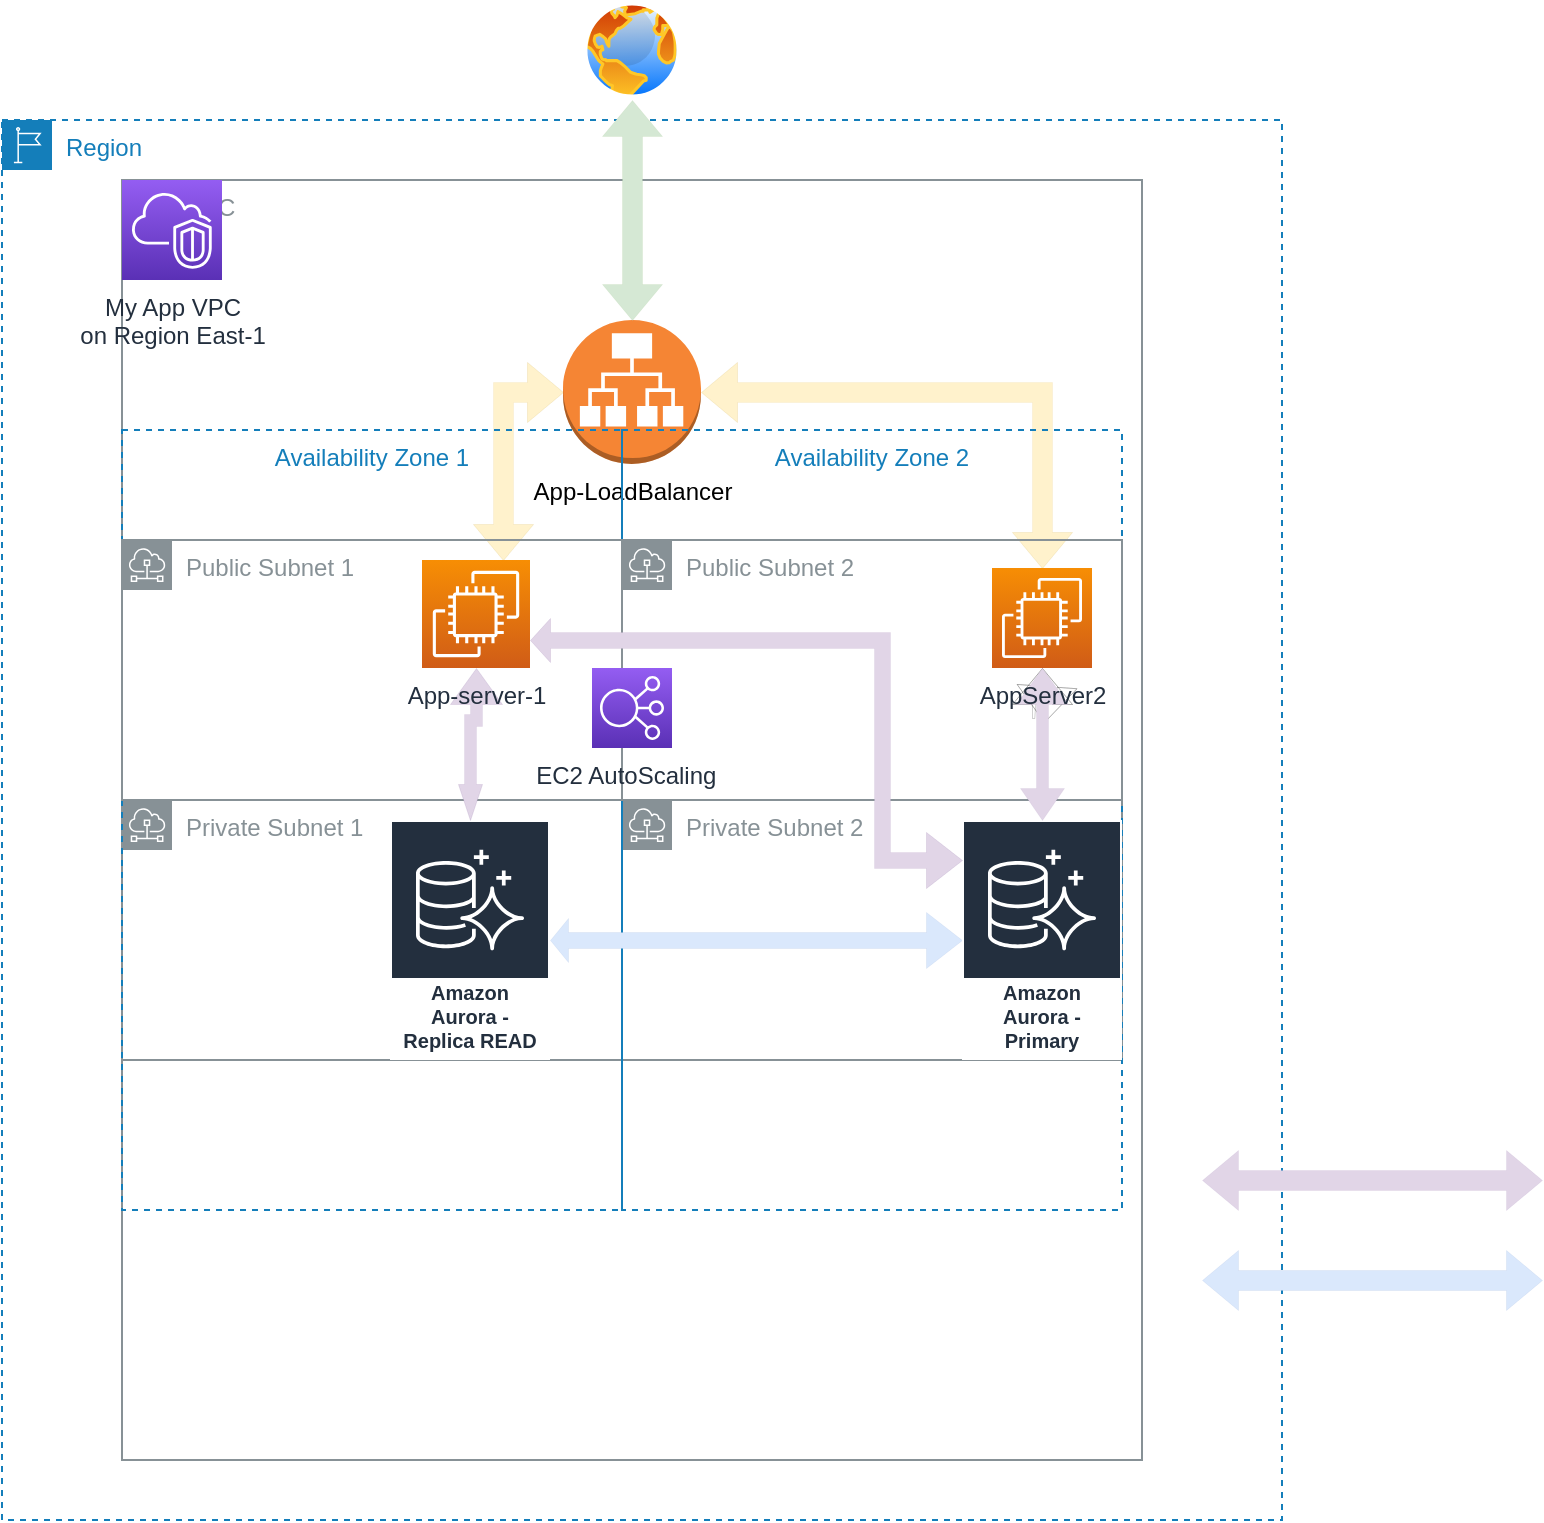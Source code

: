 <mxfile version="20.6.0" type="github">
  <diagram id="V0SKFslh1R-l_xW6zh11" name="Page-1">
    <mxGraphModel dx="1298" dy="755" grid="1" gridSize="10" guides="1" tooltips="1" connect="1" arrows="1" fold="1" page="1" pageScale="1" pageWidth="850" pageHeight="1100" math="0" shadow="0">
      <root>
        <mxCell id="0" />
        <mxCell id="1" parent="0" />
        <mxCell id="fdvzgMosKeMTkPVSDouf-2" value="Region" style="points=[[0,0],[0.25,0],[0.5,0],[0.75,0],[1,0],[1,0.25],[1,0.5],[1,0.75],[1,1],[0.75,1],[0.5,1],[0.25,1],[0,1],[0,0.75],[0,0.5],[0,0.25]];outlineConnect=0;gradientColor=none;html=1;whiteSpace=wrap;fontSize=12;fontStyle=0;container=1;pointerEvents=0;collapsible=0;recursiveResize=0;shape=mxgraph.aws4.group;grIcon=mxgraph.aws4.group_region;strokeColor=#147EBA;fillColor=none;verticalAlign=top;align=left;spacingLeft=30;fontColor=#147EBA;dashed=1;fontFamily=Helvetica;" vertex="1" parent="1">
          <mxGeometry x="70" y="150" width="640" height="700" as="geometry" />
        </mxCell>
        <mxCell id="eezExMRovuZgALRwF7a9-36" value="Private Subnet 1" style="sketch=0;outlineConnect=0;gradientColor=none;html=1;whiteSpace=wrap;fontSize=12;fontStyle=0;shape=mxgraph.aws4.group;grIcon=mxgraph.aws4.group_subnet;strokeColor=#879196;fillColor=none;verticalAlign=top;align=left;spacingLeft=30;fontColor=#879196;dashed=0;" parent="1" vertex="1">
          <mxGeometry x="130" y="490" width="250" height="130" as="geometry" />
        </mxCell>
        <mxCell id="eezExMRovuZgALRwF7a9-37" value="Private Subnet 2" style="sketch=0;outlineConnect=0;gradientColor=none;html=1;whiteSpace=wrap;fontSize=12;fontStyle=0;shape=mxgraph.aws4.group;grIcon=mxgraph.aws4.group_subnet;strokeColor=#879196;fillColor=none;verticalAlign=top;align=left;spacingLeft=30;fontColor=#879196;dashed=0;" parent="1" vertex="1">
          <mxGeometry x="380" y="490" width="250" height="130" as="geometry" />
        </mxCell>
        <mxCell id="eezExMRovuZgALRwF7a9-2" value="VPC" style="sketch=0;outlineConnect=0;gradientColor=none;html=1;whiteSpace=wrap;fontSize=12;fontStyle=0;shape=mxgraph.aws4.group;grIcon=mxgraph.aws4.group_vpc;strokeColor=#879196;fillColor=none;verticalAlign=top;align=left;spacingLeft=30;fontColor=#879196;dashed=0;movable=0;resizable=0;rotatable=0;deletable=0;editable=0;connectable=0;" parent="1" vertex="1">
          <mxGeometry x="130" y="180" width="510" height="640" as="geometry" />
        </mxCell>
        <mxCell id="eezExMRovuZgALRwF7a9-69" style="edgeStyle=orthogonalEdgeStyle;shape=flexArrow;rounded=0;orthogonalLoop=1;jettySize=auto;html=1;entryX=0.75;entryY=0;entryDx=0;entryDy=0;entryPerimeter=0;strokeWidth=0;startArrow=block;fillColor=#fff2cc;strokeColor=#d6b656;" parent="1" source="eezExMRovuZgALRwF7a9-12" target="eezExMRovuZgALRwF7a9-4" edge="1">
          <mxGeometry relative="1" as="geometry" />
        </mxCell>
        <mxCell id="eezExMRovuZgALRwF7a9-72" style="edgeStyle=orthogonalEdgeStyle;shape=flexArrow;rounded=0;orthogonalLoop=1;jettySize=auto;html=1;exitX=1;exitY=0.5;exitDx=0;exitDy=0;exitPerimeter=0;strokeWidth=0;startArrow=block;fillColor=#fff2cc;strokeColor=#d6b656;" parent="1" source="eezExMRovuZgALRwF7a9-12" target="eezExMRovuZgALRwF7a9-5" edge="1">
          <mxGeometry relative="1" as="geometry" />
        </mxCell>
        <mxCell id="eezExMRovuZgALRwF7a9-12" value="App-LoadBalancer" style="outlineConnect=0;dashed=0;verticalLabelPosition=bottom;verticalAlign=top;align=center;html=1;shape=mxgraph.aws3.application_load_balancer;fillColor=#F58534;gradientColor=none;" parent="1" vertex="1">
          <mxGeometry x="350.5" y="250" width="69" height="72" as="geometry" />
        </mxCell>
        <mxCell id="eezExMRovuZgALRwF7a9-28" value="Availability Zone 2" style="fillColor=none;strokeColor=#147EBA;dashed=1;verticalAlign=top;fontStyle=0;fontColor=#147EBA;movable=0;resizable=0;rotatable=0;deletable=0;editable=0;connectable=0;" parent="1" vertex="1">
          <mxGeometry x="380" y="305" width="250" height="390" as="geometry" />
        </mxCell>
        <mxCell id="eezExMRovuZgALRwF7a9-27" value="Availability Zone 1" style="fillColor=none;strokeColor=#147EBA;dashed=1;verticalAlign=top;fontStyle=0;fontColor=#147EBA;movable=0;resizable=0;rotatable=0;deletable=0;editable=0;connectable=0;" parent="1" vertex="1">
          <mxGeometry x="130" y="305" width="250" height="390" as="geometry" />
        </mxCell>
        <mxCell id="eezExMRovuZgALRwF7a9-26" value="My App VPC &lt;br&gt;on Region East-1" style="sketch=0;points=[[0,0,0],[0.25,0,0],[0.5,0,0],[0.75,0,0],[1,0,0],[0,1,0],[0.25,1,0],[0.5,1,0],[0.75,1,0],[1,1,0],[0,0.25,0],[0,0.5,0],[0,0.75,0],[1,0.25,0],[1,0.5,0],[1,0.75,0]];outlineConnect=0;fontColor=#232F3E;gradientColor=#945DF2;gradientDirection=north;fillColor=#5A30B5;strokeColor=#ffffff;dashed=0;verticalLabelPosition=bottom;verticalAlign=top;align=center;html=1;fontSize=12;fontStyle=0;aspect=fixed;shape=mxgraph.aws4.resourceIcon;resIcon=mxgraph.aws4.vpc;" parent="1" vertex="1">
          <mxGeometry x="130" y="180" width="50" height="50" as="geometry" />
        </mxCell>
        <mxCell id="eezExMRovuZgALRwF7a9-55" style="edgeStyle=orthogonalEdgeStyle;shape=flexArrow;rounded=0;orthogonalLoop=1;jettySize=auto;html=1;strokeWidth=0;startArrow=block;fillColor=#dae8fc;strokeColor=#6c8ebf;width=8;endSize=3;endWidth=14;" parent="1" source="eezExMRovuZgALRwF7a9-21" target="eezExMRovuZgALRwF7a9-22" edge="1">
          <mxGeometry relative="1" as="geometry" />
        </mxCell>
        <mxCell id="eezExMRovuZgALRwF7a9-21" value="Amazon&lt;br&gt;Aurora - Primary" style="sketch=0;outlineConnect=0;fontColor=#232F3E;gradientColor=none;strokeColor=#ffffff;fillColor=#232F3E;dashed=0;verticalLabelPosition=middle;verticalAlign=bottom;align=center;html=1;whiteSpace=wrap;fontSize=10;fontStyle=1;spacing=3;shape=mxgraph.aws4.productIcon;prIcon=mxgraph.aws4.aurora;" parent="1" vertex="1">
          <mxGeometry x="550" y="500" width="80" height="120" as="geometry" />
        </mxCell>
        <mxCell id="eezExMRovuZgALRwF7a9-22" value="&lt;br&gt;&lt;br&gt;&lt;br&gt;&lt;br&gt;&lt;br&gt;&lt;br&gt;&lt;br&gt;&amp;nbsp; &amp;nbsp; &amp;nbsp; &amp;nbsp; &amp;nbsp; &amp;nbsp; &amp;nbsp; &amp;nbsp; &amp;nbsp; &amp;nbsp; &amp;nbsp; Amazon&lt;br&gt;Aurora - Replica READ" style="sketch=0;outlineConnect=0;fontColor=#232F3E;gradientColor=none;strokeColor=#ffffff;fillColor=#232F3E;dashed=0;verticalLabelPosition=middle;verticalAlign=bottom;align=center;html=1;whiteSpace=wrap;fontSize=10;fontStyle=1;spacing=3;shape=mxgraph.aws4.productIcon;prIcon=mxgraph.aws4.aurora;" parent="1" vertex="1">
          <mxGeometry x="264" y="500" width="80" height="120" as="geometry" />
        </mxCell>
        <mxCell id="eezExMRovuZgALRwF7a9-34" value="Public Subnet 1" style="sketch=0;outlineConnect=0;gradientColor=none;html=1;whiteSpace=wrap;fontSize=12;fontStyle=0;shape=mxgraph.aws4.group;grIcon=mxgraph.aws4.group_subnet;strokeColor=#879196;fillColor=none;verticalAlign=top;align=left;spacingLeft=30;fontColor=#879196;dashed=0;movable=0;resizable=0;rotatable=0;deletable=0;editable=0;connectable=0;" parent="1" vertex="1">
          <mxGeometry x="130" y="360" width="250" height="130" as="geometry" />
        </mxCell>
        <mxCell id="eezExMRovuZgALRwF7a9-35" value="Public Subnet 2&lt;span style=&quot;caret-color: rgba(0, 0, 0, 0); color: rgba(0, 0, 0, 0); font-family: monospace; font-size: 0px;&quot;&gt;%3CmxGraphModel%3E%3Croot%3E%3CmxCell%20id%3D%220%22%2F%3E%3CmxCell%20id%3D%221%22%20parent%3D%220%22%2F%3E%3CmxCell%20id%3D%222%22%20value%3D%22Public%20Subnet%201%22%20style%3D%22sketch%3D0%3BoutlineConnect%3D0%3BgradientColor%3Dnone%3Bhtml%3D1%3BwhiteSpace%3Dwrap%3BfontSize%3D12%3BfontStyle%3D0%3Bshape%3Dmxgraph.aws4.group%3BgrIcon%3Dmxgraph.aws4.group_subnet%3BstrokeColor%3D%23879196%3BfillColor%3Dnone%3BverticalAlign%3Dtop%3Balign%3Dleft%3BspacingLeft%3D30%3BfontColor%3D%23879196%3Bdashed%3D0%3B%22%20vertex%3D%221%22%20parent%3D%221%22%3E%3CmxGeometry%20x%3D%22130%22%20y%3D%22360%22%20width%3D%22250%22%20height%3D%22130%22%20as%3D%22geometry%22%2F%3E%3C%2FmxCell%3E%3C%2Froot%3E%3C%2FmxGraphModel%3E&lt;/span&gt;" style="sketch=0;outlineConnect=0;gradientColor=none;html=1;whiteSpace=wrap;fontSize=12;fontStyle=0;shape=mxgraph.aws4.group;grIcon=mxgraph.aws4.group_subnet;strokeColor=#879196;fillColor=none;verticalAlign=top;align=left;spacingLeft=30;fontColor=#879196;dashed=0;movable=0;resizable=0;rotatable=0;deletable=0;editable=0;connectable=0;" parent="1" vertex="1">
          <mxGeometry x="380" y="360" width="250" height="130" as="geometry" />
        </mxCell>
        <mxCell id="eezExMRovuZgALRwF7a9-43" style="edgeStyle=orthogonalEdgeStyle;rounded=0;orthogonalLoop=1;jettySize=auto;html=1;shape=flexArrow;strokeWidth=0;startArrow=block;fillColor=#e1d5e7;strokeColor=#9673a6;width=6;endSize=6;endWidth=6;" parent="1" source="eezExMRovuZgALRwF7a9-4" target="eezExMRovuZgALRwF7a9-22" edge="1">
          <mxGeometry relative="1" as="geometry">
            <Array as="points">
              <mxPoint x="307" y="450" />
              <mxPoint x="304" y="450" />
            </Array>
          </mxGeometry>
        </mxCell>
        <mxCell id="eezExMRovuZgALRwF7a9-44" style="edgeStyle=orthogonalEdgeStyle;shape=flexArrow;rounded=0;orthogonalLoop=1;jettySize=auto;html=1;strokeWidth=0;startArrow=block;fillColor=#e1d5e7;strokeColor=#9673a6;width=8;startSize=3.33;startWidth=14;" parent="1" source="eezExMRovuZgALRwF7a9-4" target="eezExMRovuZgALRwF7a9-21" edge="1">
          <mxGeometry relative="1" as="geometry">
            <Array as="points">
              <mxPoint x="510" y="410" />
              <mxPoint x="510" y="520" />
            </Array>
          </mxGeometry>
        </mxCell>
        <mxCell id="eezExMRovuZgALRwF7a9-4" value="App-server-1" style="sketch=0;points=[[0,0,0],[0.25,0,0],[0.5,0,0],[0.75,0,0],[1,0,0],[0,1,0],[0.25,1,0],[0.5,1,0],[0.75,1,0],[1,1,0],[0,0.25,0],[0,0.5,0],[0,0.75,0],[1,0.25,0],[1,0.5,0],[1,0.75,0]];outlineConnect=0;fontColor=#232F3E;gradientColor=#F78E04;gradientDirection=north;fillColor=#D05C17;strokeColor=#ffffff;dashed=0;verticalLabelPosition=bottom;verticalAlign=top;align=center;html=1;fontSize=12;fontStyle=0;aspect=fixed;shape=mxgraph.aws4.resourceIcon;resIcon=mxgraph.aws4.ec2;" parent="1" vertex="1">
          <mxGeometry x="280" y="370" width="54" height="54" as="geometry" />
        </mxCell>
        <mxCell id="eezExMRovuZgALRwF7a9-31" value="EC2 AutoScaling &amp;nbsp;" style="sketch=0;points=[[0,0,0],[0.25,0,0],[0.5,0,0],[0.75,0,0],[1,0,0],[0,1,0],[0.25,1,0],[0.5,1,0],[0.75,1,0],[1,1,0],[0,0.25,0],[0,0.5,0],[0,0.75,0],[1,0.25,0],[1,0.5,0],[1,0.75,0]];outlineConnect=0;fontColor=#232F3E;gradientColor=#945DF2;gradientDirection=north;fillColor=#5A30B5;strokeColor=#ffffff;dashed=0;verticalLabelPosition=bottom;verticalAlign=top;align=center;html=1;fontSize=12;fontStyle=0;aspect=fixed;shape=mxgraph.aws4.resourceIcon;resIcon=mxgraph.aws4.elastic_load_balancing;" parent="1" vertex="1">
          <mxGeometry x="365" y="424" width="40" height="40" as="geometry" />
        </mxCell>
        <mxCell id="eezExMRovuZgALRwF7a9-48" style="edgeStyle=orthogonalEdgeStyle;shape=flexArrow;rounded=0;orthogonalLoop=1;jettySize=auto;html=1;strokeWidth=0;startArrow=block;" parent="1" source="eezExMRovuZgALRwF7a9-5" edge="1">
          <mxGeometry relative="1" as="geometry">
            <mxPoint x="591" y="451" as="targetPoint" />
          </mxGeometry>
        </mxCell>
        <mxCell id="eezExMRovuZgALRwF7a9-50" style="edgeStyle=orthogonalEdgeStyle;shape=flexArrow;rounded=0;orthogonalLoop=1;jettySize=auto;html=1;strokeWidth=0;startArrow=block;" parent="1" source="eezExMRovuZgALRwF7a9-5" edge="1">
          <mxGeometry relative="1" as="geometry">
            <mxPoint x="591" y="451" as="targetPoint" />
          </mxGeometry>
        </mxCell>
        <mxCell id="eezExMRovuZgALRwF7a9-51" style="edgeStyle=orthogonalEdgeStyle;shape=flexArrow;rounded=0;orthogonalLoop=1;jettySize=auto;html=1;exitX=0.5;exitY=1;exitDx=0;exitDy=0;exitPerimeter=0;strokeWidth=0;startArrow=block;fillColor=#e1d5e7;strokeColor=#9673a6;width=6;endSize=5.33;endWidth=16;" parent="1" source="eezExMRovuZgALRwF7a9-5" target="eezExMRovuZgALRwF7a9-21" edge="1">
          <mxGeometry relative="1" as="geometry" />
        </mxCell>
        <mxCell id="eezExMRovuZgALRwF7a9-5" value="AppServer2" style="sketch=0;points=[[0,0,0],[0.25,0,0],[0.5,0,0],[0.75,0,0],[1,0,0],[0,1,0],[0.25,1,0],[0.5,1,0],[0.75,1,0],[1,1,0],[0,0.25,0],[0,0.5,0],[0,0.75,0],[1,0.25,0],[1,0.5,0],[1,0.75,0]];outlineConnect=0;fontColor=#232F3E;gradientColor=#F78E04;gradientDirection=north;fillColor=#D05C17;strokeColor=#ffffff;dashed=0;verticalLabelPosition=bottom;verticalAlign=top;align=center;html=1;fontSize=12;fontStyle=0;aspect=fixed;shape=mxgraph.aws4.resourceIcon;resIcon=mxgraph.aws4.ec2;" parent="1" vertex="1">
          <mxGeometry x="565" y="374" width="50" height="50" as="geometry" />
        </mxCell>
        <mxCell id="eezExMRovuZgALRwF7a9-56" style="edgeStyle=orthogonalEdgeStyle;shape=flexArrow;rounded=0;orthogonalLoop=1;jettySize=auto;html=1;strokeWidth=0;startArrow=block;fillColor=#dae8fc;strokeColor=#6c8ebf;" parent="1" edge="1">
          <mxGeometry relative="1" as="geometry">
            <mxPoint x="840" y="730" as="sourcePoint" />
            <mxPoint x="670" y="730" as="targetPoint" />
          </mxGeometry>
        </mxCell>
        <mxCell id="eezExMRovuZgALRwF7a9-58" style="edgeStyle=orthogonalEdgeStyle;shape=flexArrow;rounded=0;orthogonalLoop=1;jettySize=auto;html=1;strokeWidth=0;startArrow=block;fillColor=#e1d5e7;strokeColor=#9673a6;" parent="1" edge="1">
          <mxGeometry relative="1" as="geometry">
            <mxPoint x="840" y="680" as="sourcePoint" />
            <mxPoint x="670" y="680" as="targetPoint" />
          </mxGeometry>
        </mxCell>
        <mxCell id="eezExMRovuZgALRwF7a9-65" style="edgeStyle=orthogonalEdgeStyle;shape=flexArrow;rounded=0;orthogonalLoop=1;jettySize=auto;html=1;exitX=0.5;exitY=1;exitDx=0;exitDy=0;strokeWidth=0;startArrow=block;fillColor=#d5e8d4;strokeColor=#82b366;" parent="1" source="eezExMRovuZgALRwF7a9-60" target="eezExMRovuZgALRwF7a9-12" edge="1">
          <mxGeometry relative="1" as="geometry" />
        </mxCell>
        <mxCell id="eezExMRovuZgALRwF7a9-60" value="" style="aspect=fixed;perimeter=ellipsePerimeter;html=1;align=center;shadow=0;dashed=0;spacingTop=3;image;image=img/lib/active_directory/internet_globe.svg;" parent="1" vertex="1">
          <mxGeometry x="360" y="90" width="50" height="50" as="geometry" />
        </mxCell>
      </root>
    </mxGraphModel>
  </diagram>
</mxfile>

